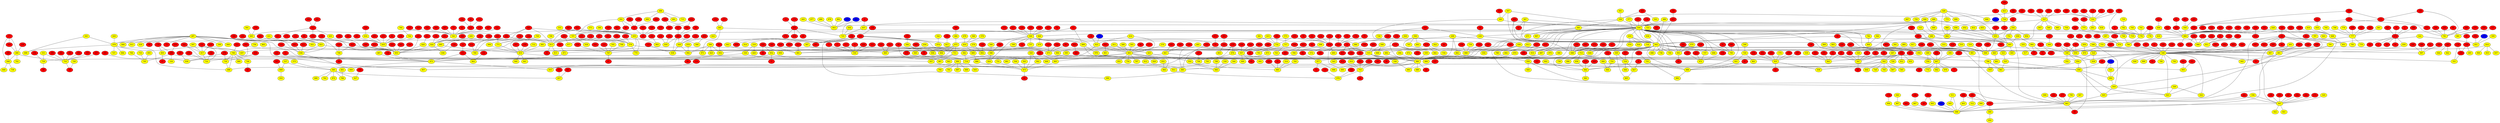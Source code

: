 graph {
0 [style = filled fillcolor = red];
1 [style = filled fillcolor = red];
2 [style = filled fillcolor = red];
3 [style = filled fillcolor = red];
4 [style = filled fillcolor = red];
5 [style = filled fillcolor = red];
6 [style = filled fillcolor = red];
7 [style = filled fillcolor = red];
8 [style = filled fillcolor = red];
9 [style = filled fillcolor = red];
10 [style = filled fillcolor = red];
11 [style = filled fillcolor = red];
12 [style = filled fillcolor = red];
13 [style = filled fillcolor = red];
14 [style = filled fillcolor = red];
15 [style = filled fillcolor = red];
16 [style = filled fillcolor = red];
17 [style = filled fillcolor = red];
18 [style = filled fillcolor = red];
19 [style = filled fillcolor = red];
20 [style = filled fillcolor = red];
21 [style = filled fillcolor = red];
22 [style = filled fillcolor = red];
23 [style = filled fillcolor = red];
24 [style = filled fillcolor = red];
25 [style = filled fillcolor = red];
26 [style = filled fillcolor = red];
27 [style = filled fillcolor = red];
28 [style = filled fillcolor = red];
29 [style = filled fillcolor = red];
30 [style = filled fillcolor = red];
31 [style = filled fillcolor = red];
32 [style = filled fillcolor = red];
33 [style = filled fillcolor = red];
34 [style = filled fillcolor = red];
35 [style = filled fillcolor = red];
36 [style = filled fillcolor = red];
37 [style = filled fillcolor = red];
38 [style = filled fillcolor = red];
39 [style = filled fillcolor = red];
40 [style = filled fillcolor = red];
41 [style = filled fillcolor = red];
42 [style = filled fillcolor = red];
43 [style = filled fillcolor = red];
44 [style = filled fillcolor = red];
45 [style = filled fillcolor = red];
46 [style = filled fillcolor = red];
47 [style = filled fillcolor = red];
48 [style = filled fillcolor = red];
49 [style = filled fillcolor = red];
50 [style = filled fillcolor = red];
51 [style = filled fillcolor = red];
52 [style = filled fillcolor = red];
53 [style = filled fillcolor = red];
54 [style = filled fillcolor = red];
55 [style = filled fillcolor = red];
56 [style = filled fillcolor = red];
57 [style = filled fillcolor = red];
58 [style = filled fillcolor = red];
59 [style = filled fillcolor = red];
60 [style = filled fillcolor = red];
61 [style = filled fillcolor = red];
62 [style = filled fillcolor = red];
63 [style = filled fillcolor = red];
64 [style = filled fillcolor = red];
65 [style = filled fillcolor = red];
66 [style = filled fillcolor = red];
67 [style = filled fillcolor = red];
68 [style = filled fillcolor = red];
69 [style = filled fillcolor = red];
70 [style = filled fillcolor = red];
71 [style = filled fillcolor = red];
72 [style = filled fillcolor = red];
73 [style = filled fillcolor = red];
74 [style = filled fillcolor = red];
75 [style = filled fillcolor = red];
76 [style = filled fillcolor = red];
77 [style = filled fillcolor = red];
78 [style = filled fillcolor = red];
79 [style = filled fillcolor = red];
80 [style = filled fillcolor = red];
81 [style = filled fillcolor = red];
82 [style = filled fillcolor = red];
83 [style = filled fillcolor = red];
84 [style = filled fillcolor = red];
85 [style = filled fillcolor = red];
86 [style = filled fillcolor = red];
87 [style = filled fillcolor = red];
88 [style = filled fillcolor = red];
89 [style = filled fillcolor = red];
90 [style = filled fillcolor = red];
91 [style = filled fillcolor = red];
92 [style = filled fillcolor = red];
93 [style = filled fillcolor = red];
94 [style = filled fillcolor = red];
95 [style = filled fillcolor = red];
96 [style = filled fillcolor = red];
97 [style = filled fillcolor = red];
98 [style = filled fillcolor = red];
99 [style = filled fillcolor = red];
100 [style = filled fillcolor = red];
101 [style = filled fillcolor = red];
102 [style = filled fillcolor = red];
103 [style = filled fillcolor = red];
104 [style = filled fillcolor = red];
105 [style = filled fillcolor = red];
106 [style = filled fillcolor = red];
107 [style = filled fillcolor = red];
108 [style = filled fillcolor = red];
109 [style = filled fillcolor = red];
110 [style = filled fillcolor = red];
111 [style = filled fillcolor = red];
112 [style = filled fillcolor = red];
113 [style = filled fillcolor = red];
114 [style = filled fillcolor = red];
115 [style = filled fillcolor = red];
116 [style = filled fillcolor = red];
117 [style = filled fillcolor = red];
118 [style = filled fillcolor = red];
119 [style = filled fillcolor = red];
120 [style = filled fillcolor = red];
121 [style = filled fillcolor = red];
122 [style = filled fillcolor = red];
123 [style = filled fillcolor = red];
124 [style = filled fillcolor = red];
125 [style = filled fillcolor = red];
126 [style = filled fillcolor = red];
127 [style = filled fillcolor = red];
128 [style = filled fillcolor = red];
129 [style = filled fillcolor = red];
130 [style = filled fillcolor = red];
131 [style = filled fillcolor = red];
132 [style = filled fillcolor = red];
133 [style = filled fillcolor = red];
134 [style = filled fillcolor = red];
135 [style = filled fillcolor = red];
136 [style = filled fillcolor = red];
137 [style = filled fillcolor = red];
138 [style = filled fillcolor = red];
139 [style = filled fillcolor = red];
140 [style = filled fillcolor = red];
141 [style = filled fillcolor = red];
142 [style = filled fillcolor = red];
143 [style = filled fillcolor = red];
144 [style = filled fillcolor = red];
145 [style = filled fillcolor = red];
146 [style = filled fillcolor = red];
147 [style = filled fillcolor = red];
148 [style = filled fillcolor = red];
149 [style = filled fillcolor = red];
150 [style = filled fillcolor = red];
151 [style = filled fillcolor = red];
152 [style = filled fillcolor = red];
153 [style = filled fillcolor = red];
154 [style = filled fillcolor = red];
155 [style = filled fillcolor = red];
156 [style = filled fillcolor = red];
157 [style = filled fillcolor = red];
158 [style = filled fillcolor = red];
159 [style = filled fillcolor = red];
160 [style = filled fillcolor = red];
161 [style = filled fillcolor = red];
162 [style = filled fillcolor = red];
163 [style = filled fillcolor = red];
164 [style = filled fillcolor = red];
165 [style = filled fillcolor = red];
166 [style = filled fillcolor = red];
167 [style = filled fillcolor = red];
168 [style = filled fillcolor = red];
169 [style = filled fillcolor = red];
170 [style = filled fillcolor = red];
171 [style = filled fillcolor = red];
172 [style = filled fillcolor = red];
173 [style = filled fillcolor = red];
174 [style = filled fillcolor = red];
175 [style = filled fillcolor = red];
176 [style = filled fillcolor = red];
177 [style = filled fillcolor = red];
178 [style = filled fillcolor = red];
179 [style = filled fillcolor = red];
180 [style = filled fillcolor = red];
181 [style = filled fillcolor = red];
182 [style = filled fillcolor = red];
183 [style = filled fillcolor = red];
184 [style = filled fillcolor = red];
185 [style = filled fillcolor = red];
186 [style = filled fillcolor = red];
187 [style = filled fillcolor = red];
188 [style = filled fillcolor = red];
189 [style = filled fillcolor = red];
190 [style = filled fillcolor = red];
191 [style = filled fillcolor = red];
192 [style = filled fillcolor = red];
193 [style = filled fillcolor = red];
194 [style = filled fillcolor = red];
195 [style = filled fillcolor = red];
196 [style = filled fillcolor = red];
197 [style = filled fillcolor = red];
198 [style = filled fillcolor = red];
199 [style = filled fillcolor = red];
200 [style = filled fillcolor = red];
201 [style = filled fillcolor = red];
202 [style = filled fillcolor = red];
203 [style = filled fillcolor = red];
204 [style = filled fillcolor = red];
205 [style = filled fillcolor = red];
206 [style = filled fillcolor = red];
207 [style = filled fillcolor = red];
208 [style = filled fillcolor = red];
209 [style = filled fillcolor = red];
210 [style = filled fillcolor = red];
211 [style = filled fillcolor = red];
212 [style = filled fillcolor = red];
213 [style = filled fillcolor = red];
214 [style = filled fillcolor = red];
215 [style = filled fillcolor = red];
216 [style = filled fillcolor = red];
217 [style = filled fillcolor = red];
218 [style = filled fillcolor = red];
219 [style = filled fillcolor = red];
220 [style = filled fillcolor = red];
221 [style = filled fillcolor = red];
222 [style = filled fillcolor = red];
223 [style = filled fillcolor = red];
224 [style = filled fillcolor = red];
225 [style = filled fillcolor = red];
226 [style = filled fillcolor = red];
227 [style = filled fillcolor = red];
228 [style = filled fillcolor = red];
229 [style = filled fillcolor = red];
230 [style = filled fillcolor = red];
231 [style = filled fillcolor = red];
232 [style = filled fillcolor = red];
233 [style = filled fillcolor = red];
234 [style = filled fillcolor = red];
235 [style = filled fillcolor = red];
236 [style = filled fillcolor = red];
237 [style = filled fillcolor = red];
238 [style = filled fillcolor = red];
239 [style = filled fillcolor = red];
240 [style = filled fillcolor = red];
241 [style = filled fillcolor = red];
242 [style = filled fillcolor = red];
243 [style = filled fillcolor = red];
244 [style = filled fillcolor = red];
245 [style = filled fillcolor = red];
246 [style = filled fillcolor = red];
247 [style = filled fillcolor = red];
248 [style = filled fillcolor = red];
249 [style = filled fillcolor = red];
250 [style = filled fillcolor = red];
251 [style = filled fillcolor = red];
252 [style = filled fillcolor = red];
253 [style = filled fillcolor = red];
254 [style = filled fillcolor = red];
255 [style = filled fillcolor = red];
256 [style = filled fillcolor = red];
257 [style = filled fillcolor = red];
258 [style = filled fillcolor = red];
259 [style = filled fillcolor = red];
260 [style = filled fillcolor = red];
261 [style = filled fillcolor = red];
262 [style = filled fillcolor = red];
263 [style = filled fillcolor = red];
264 [style = filled fillcolor = red];
265 [style = filled fillcolor = red];
266 [style = filled fillcolor = red];
267 [style = filled fillcolor = red];
268 [style = filled fillcolor = red];
269 [style = filled fillcolor = red];
270 [style = filled fillcolor = red];
271 [style = filled fillcolor = red];
272 [style = filled fillcolor = red];
273 [style = filled fillcolor = red];
274 [style = filled fillcolor = red];
275 [style = filled fillcolor = red];
276 [style = filled fillcolor = red];
277 [style = filled fillcolor = red];
278 [style = filled fillcolor = red];
279 [style = filled fillcolor = red];
280 [style = filled fillcolor = red];
281 [style = filled fillcolor = red];
282 [style = filled fillcolor = red];
283 [style = filled fillcolor = red];
284 [style = filled fillcolor = red];
285 [style = filled fillcolor = red];
286 [style = filled fillcolor = red];
287 [style = filled fillcolor = red];
288 [style = filled fillcolor = red];
289 [style = filled fillcolor = red];
290 [style = filled fillcolor = red];
291 [style = filled fillcolor = red];
292 [style = filled fillcolor = red];
293 [style = filled fillcolor = red];
294 [style = filled fillcolor = red];
295 [style = filled fillcolor = red];
296 [style = filled fillcolor = red];
297 [style = filled fillcolor = red];
298 [style = filled fillcolor = red];
299 [style = filled fillcolor = red];
300 [style = filled fillcolor = red];
301 [style = filled fillcolor = red];
302 [style = filled fillcolor = red];
303 [style = filled fillcolor = red];
304 [style = filled fillcolor = red];
305 [style = filled fillcolor = red];
306 [style = filled fillcolor = red];
307 [style = filled fillcolor = red];
308 [style = filled fillcolor = red];
309 [style = filled fillcolor = red];
310 [style = filled fillcolor = red];
311 [style = filled fillcolor = red];
312 [style = filled fillcolor = red];
313 [style = filled fillcolor = red];
314 [style = filled fillcolor = red];
315 [style = filled fillcolor = red];
316 [style = filled fillcolor = red];
317 [style = filled fillcolor = red];
318 [style = filled fillcolor = red];
319 [style = filled fillcolor = red];
320 [style = filled fillcolor = red];
321 [style = filled fillcolor = red];
322 [style = filled fillcolor = red];
323 [style = filled fillcolor = red];
324 [style = filled fillcolor = red];
325 [style = filled fillcolor = red];
326 [style = filled fillcolor = red];
327 [style = filled fillcolor = red];
328 [style = filled fillcolor = red];
329 [style = filled fillcolor = red];
330 [style = filled fillcolor = red];
331 [style = filled fillcolor = red];
332 [style = filled fillcolor = red];
333 [style = filled fillcolor = red];
334 [style = filled fillcolor = red];
335 [style = filled fillcolor = red];
336 [style = filled fillcolor = red];
337 [style = filled fillcolor = red];
338 [style = filled fillcolor = red];
339 [style = filled fillcolor = red];
340 [style = filled fillcolor = red];
341 [style = filled fillcolor = red];
342 [style = filled fillcolor = red];
343 [style = filled fillcolor = red];
344 [style = filled fillcolor = red];
345 [style = filled fillcolor = red];
346 [style = filled fillcolor = red];
347 [style = filled fillcolor = red];
348 [style = filled fillcolor = red];
349 [style = filled fillcolor = red];
350 [style = filled fillcolor = red];
351 [style = filled fillcolor = red];
352 [style = filled fillcolor = red];
353 [style = filled fillcolor = red];
354 [style = filled fillcolor = red];
355 [style = filled fillcolor = red];
356 [style = filled fillcolor = red];
357 [style = filled fillcolor = red];
358 [style = filled fillcolor = red];
359 [style = filled fillcolor = red];
360 [style = filled fillcolor = red];
361 [style = filled fillcolor = red];
362 [style = filled fillcolor = red];
363 [style = filled fillcolor = red];
364 [style = filled fillcolor = red];
365 [style = filled fillcolor = red];
366 [style = filled fillcolor = red];
367 [style = filled fillcolor = red];
368 [style = filled fillcolor = red];
369 [style = filled fillcolor = red];
370 [style = filled fillcolor = red];
371 [style = filled fillcolor = red];
372 [style = filled fillcolor = red];
373 [style = filled fillcolor = red];
374 [style = filled fillcolor = red];
375 [style = filled fillcolor = red];
376 [style = filled fillcolor = red];
377 [style = filled fillcolor = red];
378 [style = filled fillcolor = red];
379 [style = filled fillcolor = red];
380 [style = filled fillcolor = red];
381 [style = filled fillcolor = red];
382 [style = filled fillcolor = red];
383 [style = filled fillcolor = red];
384 [style = filled fillcolor = red];
385 [style = filled fillcolor = red];
386 [style = filled fillcolor = red];
387 [style = filled fillcolor = red];
388 [style = filled fillcolor = red];
389 [style = filled fillcolor = red];
390 [style = filled fillcolor = red];
391 [style = filled fillcolor = red];
392 [style = filled fillcolor = red];
393 [style = filled fillcolor = red];
394 [style = filled fillcolor = red];
395 [style = filled fillcolor = red];
396 [style = filled fillcolor = red];
397 [style = filled fillcolor = red];
398 [style = filled fillcolor = red];
399 [style = filled fillcolor = red];
400 [style = filled fillcolor = red];
401 [style = filled fillcolor = red];
402 [style = filled fillcolor = red];
403 [style = filled fillcolor = red];
404 [style = filled fillcolor = red];
405 [style = filled fillcolor = red];
406 [style = filled fillcolor = red];
407 [style = filled fillcolor = red];
408 [style = filled fillcolor = red];
409 [style = filled fillcolor = red];
410 [style = filled fillcolor = red];
411 [style = filled fillcolor = red];
412 [style = filled fillcolor = red];
413 [style = filled fillcolor = red];
414 [style = filled fillcolor = red];
415 [style = filled fillcolor = red];
416 [style = filled fillcolor = red];
417 [style = filled fillcolor = red];
418 [style = filled fillcolor = red];
419 [style = filled fillcolor = red];
420 [style = filled fillcolor = red];
421 [style = filled fillcolor = red];
422 [style = filled fillcolor = red];
423 [style = filled fillcolor = red];
424 [style = filled fillcolor = red];
425 [style = filled fillcolor = red];
426 [style = filled fillcolor = red];
427 [style = filled fillcolor = red];
428 [style = filled fillcolor = red];
429 [style = filled fillcolor = red];
430 [style = filled fillcolor = red];
431 [style = filled fillcolor = red];
432 [style = filled fillcolor = red];
433 [style = filled fillcolor = red];
434 [style = filled fillcolor = red];
435 [style = filled fillcolor = red];
436 [style = filled fillcolor = red];
437 [style = filled fillcolor = red];
438 [style = filled fillcolor = red];
439 [style = filled fillcolor = red];
440 [style = filled fillcolor = red];
441 [style = filled fillcolor = red];
442 [style = filled fillcolor = red];
443 [style = filled fillcolor = red];
444 [style = filled fillcolor = red];
445 [style = filled fillcolor = red];
446 [style = filled fillcolor = red];
447 [style = filled fillcolor = red];
448 [style = filled fillcolor = red];
449 [style = filled fillcolor = red];
450 [style = filled fillcolor = red];
451 [style = filled fillcolor = red];
452 [style = filled fillcolor = red];
453 [style = filled fillcolor = red];
454 [style = filled fillcolor = red];
455 [style = filled fillcolor = red];
456 [style = filled fillcolor = red];
457 [style = filled fillcolor = red];
458 [style = filled fillcolor = red];
459 [style = filled fillcolor = red];
460 [style = filled fillcolor = red];
461 [style = filled fillcolor = red];
462 [style = filled fillcolor = red];
463 [style = filled fillcolor = red];
464 [style = filled fillcolor = red];
465 [style = filled fillcolor = red];
466 [style = filled fillcolor = red];
467 [style = filled fillcolor = red];
468 [style = filled fillcolor = red];
469 [style = filled fillcolor = red];
470 [style = filled fillcolor = red];
471 [style = filled fillcolor = red];
472 [style = filled fillcolor = red];
473 [style = filled fillcolor = red];
474 [style = filled fillcolor = red];
475 [style = filled fillcolor = red];
476 [style = filled fillcolor = blue];
477 [style = filled fillcolor = blue];
478 [style = filled fillcolor = blue];
479 [style = filled fillcolor = blue];
480 [style = filled fillcolor = blue];
481 [style = filled fillcolor = blue];
482 [style = filled fillcolor = blue];
483 [style = filled fillcolor = yellow];
484 [style = filled fillcolor = yellow];
485 [style = filled fillcolor = yellow];
486 [style = filled fillcolor = yellow];
487 [style = filled fillcolor = yellow];
488 [style = filled fillcolor = yellow];
489 [style = filled fillcolor = yellow];
490 [style = filled fillcolor = yellow];
491 [style = filled fillcolor = yellow];
492 [style = filled fillcolor = yellow];
493 [style = filled fillcolor = yellow];
494 [style = filled fillcolor = yellow];
495 [style = filled fillcolor = yellow];
496 [style = filled fillcolor = yellow];
497 [style = filled fillcolor = yellow];
498 [style = filled fillcolor = yellow];
499 [style = filled fillcolor = yellow];
500 [style = filled fillcolor = yellow];
501 [style = filled fillcolor = yellow];
502 [style = filled fillcolor = yellow];
503 [style = filled fillcolor = yellow];
504 [style = filled fillcolor = yellow];
505 [style = filled fillcolor = yellow];
506 [style = filled fillcolor = yellow];
507 [style = filled fillcolor = yellow];
508 [style = filled fillcolor = yellow];
509 [style = filled fillcolor = yellow];
510 [style = filled fillcolor = yellow];
511 [style = filled fillcolor = yellow];
512 [style = filled fillcolor = yellow];
513 [style = filled fillcolor = yellow];
514 [style = filled fillcolor = yellow];
515 [style = filled fillcolor = yellow];
516 [style = filled fillcolor = yellow];
517 [style = filled fillcolor = yellow];
518 [style = filled fillcolor = yellow];
519 [style = filled fillcolor = yellow];
520 [style = filled fillcolor = yellow];
521 [style = filled fillcolor = yellow];
522 [style = filled fillcolor = yellow];
523 [style = filled fillcolor = yellow];
524 [style = filled fillcolor = yellow];
525 [style = filled fillcolor = yellow];
526 [style = filled fillcolor = yellow];
527 [style = filled fillcolor = yellow];
528 [style = filled fillcolor = yellow];
529 [style = filled fillcolor = yellow];
530 [style = filled fillcolor = yellow];
531 [style = filled fillcolor = yellow];
532 [style = filled fillcolor = yellow];
533 [style = filled fillcolor = yellow];
534 [style = filled fillcolor = yellow];
535 [style = filled fillcolor = yellow];
536 [style = filled fillcolor = yellow];
537 [style = filled fillcolor = yellow];
538 [style = filled fillcolor = yellow];
539 [style = filled fillcolor = yellow];
540 [style = filled fillcolor = yellow];
541 [style = filled fillcolor = yellow];
542 [style = filled fillcolor = yellow];
543 [style = filled fillcolor = yellow];
544 [style = filled fillcolor = yellow];
545 [style = filled fillcolor = yellow];
546 [style = filled fillcolor = yellow];
547 [style = filled fillcolor = yellow];
548 [style = filled fillcolor = yellow];
549 [style = filled fillcolor = yellow];
550 [style = filled fillcolor = yellow];
551 [style = filled fillcolor = yellow];
552 [style = filled fillcolor = yellow];
553 [style = filled fillcolor = yellow];
554 [style = filled fillcolor = yellow];
555 [style = filled fillcolor = yellow];
556 [style = filled fillcolor = yellow];
557 [style = filled fillcolor = yellow];
558 [style = filled fillcolor = yellow];
559 [style = filled fillcolor = yellow];
560 [style = filled fillcolor = yellow];
561 [style = filled fillcolor = yellow];
562 [style = filled fillcolor = yellow];
563 [style = filled fillcolor = yellow];
564 [style = filled fillcolor = yellow];
565 [style = filled fillcolor = yellow];
566 [style = filled fillcolor = yellow];
567 [style = filled fillcolor = yellow];
568 [style = filled fillcolor = yellow];
569 [style = filled fillcolor = yellow];
570 [style = filled fillcolor = yellow];
571 [style = filled fillcolor = yellow];
572 [style = filled fillcolor = yellow];
573 [style = filled fillcolor = yellow];
574 [style = filled fillcolor = yellow];
575 [style = filled fillcolor = yellow];
576 [style = filled fillcolor = yellow];
577 [style = filled fillcolor = yellow];
578 [style = filled fillcolor = yellow];
579 [style = filled fillcolor = yellow];
580 [style = filled fillcolor = yellow];
581 [style = filled fillcolor = yellow];
582 [style = filled fillcolor = yellow];
583 [style = filled fillcolor = yellow];
584 [style = filled fillcolor = yellow];
585 [style = filled fillcolor = yellow];
586 [style = filled fillcolor = yellow];
587 [style = filled fillcolor = yellow];
588 [style = filled fillcolor = yellow];
589 [style = filled fillcolor = yellow];
590 [style = filled fillcolor = yellow];
591 [style = filled fillcolor = yellow];
592 [style = filled fillcolor = yellow];
593 [style = filled fillcolor = yellow];
594 [style = filled fillcolor = yellow];
595 [style = filled fillcolor = yellow];
596 [style = filled fillcolor = yellow];
597 [style = filled fillcolor = yellow];
598 [style = filled fillcolor = yellow];
599 [style = filled fillcolor = yellow];
600 [style = filled fillcolor = yellow];
601 [style = filled fillcolor = yellow];
602 [style = filled fillcolor = yellow];
603 [style = filled fillcolor = yellow];
604 [style = filled fillcolor = yellow];
605 [style = filled fillcolor = yellow];
606 [style = filled fillcolor = yellow];
607 [style = filled fillcolor = yellow];
608 [style = filled fillcolor = yellow];
609 [style = filled fillcolor = yellow];
610 [style = filled fillcolor = yellow];
611 [style = filled fillcolor = yellow];
612 [style = filled fillcolor = yellow];
613 [style = filled fillcolor = yellow];
614 [style = filled fillcolor = yellow];
615 [style = filled fillcolor = yellow];
616 [style = filled fillcolor = yellow];
617 [style = filled fillcolor = yellow];
618 [style = filled fillcolor = yellow];
619 [style = filled fillcolor = yellow];
620 [style = filled fillcolor = yellow];
621 [style = filled fillcolor = yellow];
622 [style = filled fillcolor = yellow];
623 [style = filled fillcolor = yellow];
624 [style = filled fillcolor = yellow];
625 [style = filled fillcolor = yellow];
626 [style = filled fillcolor = yellow];
627 [style = filled fillcolor = yellow];
628 [style = filled fillcolor = yellow];
629 [style = filled fillcolor = yellow];
630 [style = filled fillcolor = yellow];
631 [style = filled fillcolor = yellow];
632 [style = filled fillcolor = yellow];
633 [style = filled fillcolor = yellow];
634 [style = filled fillcolor = yellow];
635 [style = filled fillcolor = yellow];
636 [style = filled fillcolor = yellow];
637 [style = filled fillcolor = yellow];
638 [style = filled fillcolor = yellow];
639 [style = filled fillcolor = yellow];
640 [style = filled fillcolor = yellow];
641 [style = filled fillcolor = yellow];
642 [style = filled fillcolor = yellow];
643 [style = filled fillcolor = yellow];
644 [style = filled fillcolor = yellow];
645 [style = filled fillcolor = yellow];
646 [style = filled fillcolor = yellow];
647 [style = filled fillcolor = yellow];
648 [style = filled fillcolor = yellow];
649 [style = filled fillcolor = yellow];
650 [style = filled fillcolor = yellow];
651 [style = filled fillcolor = yellow];
652 [style = filled fillcolor = yellow];
653 [style = filled fillcolor = yellow];
654 [style = filled fillcolor = yellow];
655 [style = filled fillcolor = yellow];
656 [style = filled fillcolor = yellow];
657 [style = filled fillcolor = yellow];
658 [style = filled fillcolor = yellow];
659 [style = filled fillcolor = yellow];
660 [style = filled fillcolor = yellow];
661 [style = filled fillcolor = yellow];
662 [style = filled fillcolor = yellow];
663 [style = filled fillcolor = yellow];
664 [style = filled fillcolor = yellow];
665 [style = filled fillcolor = yellow];
666 [style = filled fillcolor = yellow];
667 [style = filled fillcolor = yellow];
668 [style = filled fillcolor = yellow];
669 [style = filled fillcolor = yellow];
670 [style = filled fillcolor = yellow];
671 [style = filled fillcolor = yellow];
672 [style = filled fillcolor = yellow];
673 [style = filled fillcolor = yellow];
674 [style = filled fillcolor = yellow];
675 [style = filled fillcolor = yellow];
676 [style = filled fillcolor = yellow];
677 [style = filled fillcolor = yellow];
678 [style = filled fillcolor = yellow];
679 [style = filled fillcolor = yellow];
680 [style = filled fillcolor = yellow];
681 [style = filled fillcolor = yellow];
682 [style = filled fillcolor = yellow];
683 [style = filled fillcolor = yellow];
684 [style = filled fillcolor = yellow];
685 [style = filled fillcolor = yellow];
686 [style = filled fillcolor = yellow];
687 [style = filled fillcolor = yellow];
688 [style = filled fillcolor = yellow];
689 [style = filled fillcolor = yellow];
690 [style = filled fillcolor = yellow];
691 [style = filled fillcolor = yellow];
692 [style = filled fillcolor = yellow];
693 [style = filled fillcolor = yellow];
694 [style = filled fillcolor = yellow];
695 [style = filled fillcolor = yellow];
696 [style = filled fillcolor = yellow];
697 [style = filled fillcolor = yellow];
698 [style = filled fillcolor = yellow];
699 [style = filled fillcolor = yellow];
700 [style = filled fillcolor = yellow];
701 [style = filled fillcolor = yellow];
702 [style = filled fillcolor = yellow];
703 [style = filled fillcolor = yellow];
704 [style = filled fillcolor = yellow];
705 [style = filled fillcolor = yellow];
706 [style = filled fillcolor = yellow];
707 [style = filled fillcolor = yellow];
708 [style = filled fillcolor = yellow];
709 [style = filled fillcolor = yellow];
710 [style = filled fillcolor = yellow];
711 [style = filled fillcolor = yellow];
712 [style = filled fillcolor = yellow];
713 [style = filled fillcolor = yellow];
714 [style = filled fillcolor = yellow];
715 [style = filled fillcolor = yellow];
716 [style = filled fillcolor = yellow];
717 [style = filled fillcolor = yellow];
718 [style = filled fillcolor = yellow];
719 [style = filled fillcolor = yellow];
720 [style = filled fillcolor = yellow];
721 [style = filled fillcolor = yellow];
722 [style = filled fillcolor = yellow];
723 [style = filled fillcolor = yellow];
724 [style = filled fillcolor = yellow];
725 [style = filled fillcolor = yellow];
726 [style = filled fillcolor = yellow];
727 [style = filled fillcolor = yellow];
728 [style = filled fillcolor = yellow];
729 [style = filled fillcolor = yellow];
730 [style = filled fillcolor = yellow];
731 [style = filled fillcolor = yellow];
732 [style = filled fillcolor = yellow];
733 [style = filled fillcolor = yellow];
734 [style = filled fillcolor = yellow];
735 [style = filled fillcolor = yellow];
736 [style = filled fillcolor = yellow];
737 [style = filled fillcolor = yellow];
738 [style = filled fillcolor = yellow];
739 [style = filled fillcolor = yellow];
740 [style = filled fillcolor = yellow];
741 [style = filled fillcolor = yellow];
742 [style = filled fillcolor = yellow];
743 [style = filled fillcolor = yellow];
744 [style = filled fillcolor = yellow];
745 [style = filled fillcolor = yellow];
746 [style = filled fillcolor = yellow];
747 [style = filled fillcolor = yellow];
748 [style = filled fillcolor = yellow];
749 [style = filled fillcolor = yellow];
750 [style = filled fillcolor = yellow];
751 [style = filled fillcolor = yellow];
752 [style = filled fillcolor = yellow];
753 [style = filled fillcolor = yellow];
754 [style = filled fillcolor = yellow];
755 [style = filled fillcolor = yellow];
756 [style = filled fillcolor = yellow];
757 [style = filled fillcolor = yellow];
758 [style = filled fillcolor = yellow];
759 [style = filled fillcolor = yellow];
760 [style = filled fillcolor = yellow];
761 [style = filled fillcolor = yellow];
762 [style = filled fillcolor = yellow];
763 [style = filled fillcolor = yellow];
764 [style = filled fillcolor = yellow];
765 [style = filled fillcolor = yellow];
766 [style = filled fillcolor = yellow];
767 [style = filled fillcolor = yellow];
768 [style = filled fillcolor = yellow];
769 [style = filled fillcolor = yellow];
770 [style = filled fillcolor = yellow];
771 [style = filled fillcolor = yellow];
772 [style = filled fillcolor = yellow];
773 [style = filled fillcolor = yellow];
774 [style = filled fillcolor = yellow];
775 [style = filled fillcolor = yellow];
776 [style = filled fillcolor = yellow];
777 [style = filled fillcolor = yellow];
778 [style = filled fillcolor = yellow];
779 [style = filled fillcolor = yellow];
780 [style = filled fillcolor = yellow];
781 [style = filled fillcolor = yellow];
782 [style = filled fillcolor = yellow];
783 [style = filled fillcolor = yellow];
784 [style = filled fillcolor = yellow];
785 [style = filled fillcolor = yellow];
786 [style = filled fillcolor = yellow];
787 [style = filled fillcolor = yellow];
788 [style = filled fillcolor = yellow];
789 [style = filled fillcolor = yellow];
790 [style = filled fillcolor = yellow];
791 [style = filled fillcolor = yellow];
792 [style = filled fillcolor = yellow];
793 [style = filled fillcolor = yellow];
794 [style = filled fillcolor = yellow];
795 [style = filled fillcolor = yellow];
796 [style = filled fillcolor = yellow];
797 [style = filled fillcolor = yellow];
798 [style = filled fillcolor = yellow];
799 [style = filled fillcolor = yellow];
800 [style = filled fillcolor = yellow];
801 [style = filled fillcolor = yellow];
802 [style = filled fillcolor = yellow];
803 [style = filled fillcolor = yellow];
804 [style = filled fillcolor = yellow];
805 [style = filled fillcolor = yellow];
806 [style = filled fillcolor = yellow];
807 [style = filled fillcolor = yellow];
808 [style = filled fillcolor = yellow];
809 [style = filled fillcolor = yellow];
810 [style = filled fillcolor = yellow];
811 [style = filled fillcolor = yellow];
812 [style = filled fillcolor = yellow];
813 [style = filled fillcolor = yellow];
814 [style = filled fillcolor = yellow];
815 [style = filled fillcolor = yellow];
816 [style = filled fillcolor = yellow];
817 [style = filled fillcolor = yellow];
818 [style = filled fillcolor = yellow];
819 [style = filled fillcolor = yellow];
820 [style = filled fillcolor = yellow];
821 [style = filled fillcolor = yellow];
822 [style = filled fillcolor = yellow];
823 [style = filled fillcolor = yellow];
824 [style = filled fillcolor = yellow];
825 [style = filled fillcolor = yellow];
826 [style = filled fillcolor = yellow];
827 [style = filled fillcolor = yellow];
828 [style = filled fillcolor = yellow];
829 [style = filled fillcolor = yellow];
830 [style = filled fillcolor = yellow];
831 [style = filled fillcolor = yellow];
832 [style = filled fillcolor = yellow];
833 [style = filled fillcolor = yellow];
834 [style = filled fillcolor = yellow];
835 [style = filled fillcolor = yellow];
836 [style = filled fillcolor = yellow];
837 [style = filled fillcolor = yellow];
838 [style = filled fillcolor = yellow];
839 [style = filled fillcolor = yellow];
840 [style = filled fillcolor = yellow];
841 [style = filled fillcolor = yellow];
842 [style = filled fillcolor = yellow];
843 [style = filled fillcolor = yellow];
844 [style = filled fillcolor = yellow];
845 [style = filled fillcolor = yellow];
846 [style = filled fillcolor = yellow];
847 [style = filled fillcolor = yellow];
848 [style = filled fillcolor = yellow];
849 [style = filled fillcolor = yellow];
850 [style = filled fillcolor = yellow];
851 [style = filled fillcolor = yellow];
852 [style = filled fillcolor = yellow];
853 [style = filled fillcolor = yellow];
854 [style = filled fillcolor = yellow];
855 [style = filled fillcolor = yellow];
856 [style = filled fillcolor = yellow];
857 [style = filled fillcolor = yellow];
858 [style = filled fillcolor = yellow];
859 [style = filled fillcolor = yellow];
860 [style = filled fillcolor = yellow];
861 [style = filled fillcolor = yellow];
862 [style = filled fillcolor = yellow];
863 [style = filled fillcolor = yellow];
864 [style = filled fillcolor = yellow];
865 [style = filled fillcolor = yellow];
866 [style = filled fillcolor = yellow];
867 [style = filled fillcolor = yellow];
868 [style = filled fillcolor = yellow];
869 [style = filled fillcolor = yellow];
870 [style = filled fillcolor = yellow];
871 [style = filled fillcolor = yellow];
872 [style = filled fillcolor = yellow];
873 [style = filled fillcolor = yellow];
874 [style = filled fillcolor = yellow];
875 [style = filled fillcolor = yellow];
876 [style = filled fillcolor = yellow];
877 [style = filled fillcolor = yellow];
878 [style = filled fillcolor = yellow];
879 [style = filled fillcolor = yellow];
880 [style = filled fillcolor = yellow];
881 [style = filled fillcolor = yellow];
882 [style = filled fillcolor = yellow];
883 [style = filled fillcolor = yellow];
884 [style = filled fillcolor = yellow];
885 [style = filled fillcolor = yellow];
886 [style = filled fillcolor = yellow];
887 [style = filled fillcolor = yellow];
888 [style = filled fillcolor = yellow];
889 [style = filled fillcolor = yellow];
890 [style = filled fillcolor = yellow];
891 [style = filled fillcolor = yellow];
892 [style = filled fillcolor = yellow];
893 [style = filled fillcolor = yellow];
894 [style = filled fillcolor = yellow];
895 [style = filled fillcolor = yellow];
896 [style = filled fillcolor = yellow];
897 [style = filled fillcolor = yellow];
898 [style = filled fillcolor = yellow];
899 [style = filled fillcolor = yellow];
900 [style = filled fillcolor = yellow];
901 [style = filled fillcolor = yellow];
902 [style = filled fillcolor = yellow];
903 [style = filled fillcolor = yellow];
904 [style = filled fillcolor = yellow];
905 [style = filled fillcolor = yellow];
906 [style = filled fillcolor = yellow];
907 [style = filled fillcolor = yellow];
908 [style = filled fillcolor = yellow];
909 [style = filled fillcolor = yellow];
910 [style = filled fillcolor = yellow];
911 [style = filled fillcolor = yellow];
912 [style = filled fillcolor = yellow];
913 [style = filled fillcolor = yellow];
914 [style = filled fillcolor = yellow];
915 [style = filled fillcolor = yellow];
916 [style = filled fillcolor = yellow];
917 [style = filled fillcolor = yellow];
918 [style = filled fillcolor = yellow];
919 [style = filled fillcolor = yellow];
920 [style = filled fillcolor = yellow];
921 [style = filled fillcolor = yellow];
922 [style = filled fillcolor = yellow];
923 [style = filled fillcolor = yellow];
924 [style = filled fillcolor = yellow];
925 [style = filled fillcolor = yellow];
926 [style = filled fillcolor = yellow];
927 [style = filled fillcolor = yellow];
928 [style = filled fillcolor = yellow];
929 [style = filled fillcolor = yellow];
930 [style = filled fillcolor = yellow];
931 [style = filled fillcolor = yellow];
932 [style = filled fillcolor = yellow];
933 [style = filled fillcolor = yellow];
934 [style = filled fillcolor = yellow];
935 [style = filled fillcolor = yellow];
936 [style = filled fillcolor = yellow];
937 [style = filled fillcolor = yellow];
938 [style = filled fillcolor = yellow];
939 [style = filled fillcolor = yellow];
940 [style = filled fillcolor = yellow];
941 [style = filled fillcolor = yellow];
942 [style = filled fillcolor = yellow];
943 [style = filled fillcolor = yellow];
944 [style = filled fillcolor = yellow];
945 [style = filled fillcolor = yellow];
946 [style = filled fillcolor = yellow];
947 [style = filled fillcolor = yellow];
948 [style = filled fillcolor = yellow];
949 [style = filled fillcolor = yellow];
950 [style = filled fillcolor = yellow];
951 [style = filled fillcolor = yellow];
952 [style = filled fillcolor = yellow];
953 [style = filled fillcolor = yellow];
954 [style = filled fillcolor = yellow];
955 [style = filled fillcolor = yellow];
956 [style = filled fillcolor = yellow];
957 [style = filled fillcolor = yellow];
958 [style = filled fillcolor = yellow];
959 [style = filled fillcolor = yellow];
960 [style = filled fillcolor = yellow];
961 [style = filled fillcolor = yellow];
962 [style = filled fillcolor = yellow];
963 [style = filled fillcolor = yellow];
964 [style = filled fillcolor = yellow];
965 [style = filled fillcolor = yellow];
966 [style = filled fillcolor = yellow];
967 [style = filled fillcolor = yellow];
968 [style = filled fillcolor = yellow];
969 [style = filled fillcolor = yellow];
970 [style = filled fillcolor = yellow];
971 [style = filled fillcolor = yellow];
972 [style = filled fillcolor = yellow];
973 [style = filled fillcolor = yellow];
974 [style = filled fillcolor = yellow];
975 [style = filled fillcolor = yellow];
976 [style = filled fillcolor = yellow];
977 [style = filled fillcolor = yellow];
978 [style = filled fillcolor = yellow];
979 [style = filled fillcolor = yellow];
980 [style = filled fillcolor = yellow];
981 [style = filled fillcolor = yellow];
982 [style = filled fillcolor = yellow];
983 [style = filled fillcolor = yellow];
984 [style = filled fillcolor = yellow];
985 [style = filled fillcolor = yellow];
986 [style = filled fillcolor = yellow];
987 [style = filled fillcolor = yellow];
988 [style = filled fillcolor = yellow];
989 [style = filled fillcolor = yellow];
990 [style = filled fillcolor = yellow];
991 [style = filled fillcolor = yellow];
992 [style = filled fillcolor = yellow];
993 [style = filled fillcolor = yellow];
994 [style = filled fillcolor = yellow];
995 [style = filled fillcolor = yellow];
996 [style = filled fillcolor = yellow];
997 [style = filled fillcolor = yellow];
998 [style = filled fillcolor = yellow];
999 [style = filled fillcolor = yellow];
143 -- 835;
0 -- 474;
135 -- 968;
184 -- 663;
185 -- 56;
167 -- 753;
158 -- 636;
163 -- 985;
163 -- 557;
141 -- 871;
177 -- 648;
178 -- 299;
139 -- 835;
149 -- 532;
140 -- 310;
136 -- 986;
165 -- 641;
162 -- 969;
152 -- 532;
160 -- 461;
156 -- 335;
138 -- 804;
148 -- 972;
168 -- 813;
179 -- 551;
185 -- 923;
186 -- 548;
176 -- 904;
143 -- 853;
151 -- 722;
133 -- 724;
178 -- 805;
179 -- 310;
159 -- 322;
160 -- 836;
144 -- 722;
146 -- 624;
155 -- 491;
140 -- 485;
132 -- 639;
170 -- 535;
180 -- 6;
181 -- 185;
181 -- 963;
182 -- 997;
183 -- 963;
184 -- 28;
190 -- 430;
190 -- 674;
190 -- 817;
190 -- 834;
190 -- 873;
166 -- 875;
154 -- 218;
172 -- 500;
151 -- 617;
164 -- 978;
151 -- 637;
147 -- 541;
161 -- 641;
174 -- 203;
175 -- 970;
185 -- 327;
185 -- 328;
185 -- 397;
177 -- 204;
177 -- 486;
171 -- 683;
185 -- 398;
185 -- 472;
185 -- 791;
134 -- 630;
169 -- 532;
157 -- 991;
137 -- 993;
134 -- 341;
153 -- 866;
142 -- 802;
150 -- 969;
170 -- 256;
170 -- 515;
145 -- 641;
168 -- 768;
173 -- 823;
196 -- 981;
197 -- 939;
198 -- 6;
199 -- 819;
200 -- 939;
201 -- 300;
201 -- 700;
202 -- 46;
203 -- 48;
203 -- 274;
203 -- 458;
203 -- 725;
204 -- 486;
205 -- 695;
205 -- 771;
206 -- 787;
207 -- 819;
208 -- 6;
209 -- 46;
210 -- 787;
211 -- 958;
212 -- 706;
213 -- 818;
214 -- 515;
214 -- 562;
214 -- 716;
215 -- 881;
216 -- 956;
217 -- 500;
218 -- 295;
218 -- 515;
219 -- 968;
220 -- 988;
221 -- 965;
222 -- 266;
222 -- 294;
223 -- 972;
224 -- 454;
225 -- 853;
226 -- 315;
226 -- 988;
227 -- 291;
227 -- 682;
228 -- 532;
229 -- 266;
229 -- 294;
230 -- 892;
231 -- 850;
187 -- 326;
188 -- 667;
189 -- 907;
190 -- 303;
190 -- 361;
190 -- 409;
190 -- 914;
190 -- 990;
191 -- 454;
192 -- 901;
193 -- 541;
194 -- 455;
195 -- 703;
2 -- 474;
3 -- 550;
4 -- 657;
4 -- 725;
5 -- 249;
5 -- 549;
6 -- 46;
6 -- 707;
8 -- 719;
9 -- 827;
10 -- 413;
11 -- 875;
12 -- 203;
13 -- 500;
13 -- 899;
14 -- 130;
14 -- 366;
14 -- 427;
14 -- 515;
14 -- 995;
15 -- 997;
16 -- 549;
16 -- 859;
17 -- 550;
18 -- 642;
18 -- 665;
19 -- 666;
20 -- 554;
21 -- 965;
22 -- 547;
22 -- 843;
23 -- 547;
24 -- 547;
25 -- 547;
25 -- 843;
26 -- 547;
27 -- 547;
29 -- 858;
30 -- 548;
31 -- 548;
31 -- 550;
31 -- 787;
32 -- 548;
74 -- 400;
75 -- 541;
76 -- 500;
77 -- 626;
78 -- 454;
79 -- 218;
80 -- 492;
81 -- 898;
82 -- 977;
83 -- 954;
84 -- 969;
84 -- 991;
85 -- 811;
85 -- 988;
86 -- 423;
86 -- 796;
86 -- 836;
87 -- 576;
87 -- 813;
88 -- 873;
89 -- 638;
90 -- 714;
90 -- 804;
91 -- 351;
92 -- 541;
93 -- 492;
93 -- 866;
94 -- 835;
95 -- 785;
96 -- 683;
97 -- 140;
98 -- 322;
99 -- 218;
100 -- 621;
101 -- 797;
101 -- 969;
102 -- 557;
103 -- 541;
104 -- 557;
105 -- 817;
106 -- 835;
107 -- 541;
108 -- 635;
109 -- 624;
110 -- 978;
111 -- 627;
112 -- 811;
113 -- 630;
113 -- 723;
114 -- 576;
114 -- 813;
114 -- 877;
115 -- 322;
116 -- 933;
117 -- 550;
118 -- 873;
119 -- 972;
120 -- 626;
121 -- 969;
122 -- 541;
123 -- 823;
123 -- 853;
124 -- 836;
125 -- 811;
126 -- 623;
127 -- 400;
128 -- 901;
129 -- 190;
131 -- 218;
232 -- 291;
233 -- 454;
234 -- 988;
235 -- 500;
236 -- 486;
237 -- 703;
238 -- 271;
238 -- 781;
239 -- 777;
240 -- 775;
241 -- 777;
242 -- 744;
243 -- 775;
244 -- 781;
245 -- 781;
246 -- 781;
247 -- 794;
248 -- 777;
250 -- 855;
251 -- 560;
252 -- 532;
253 -- 576;
254 -- 422;
254 -- 969;
255 -- 753;
257 -- 500;
258 -- 968;
259 -- 299;
260 -- 515;
261 -- 624;
262 -- 527;
263 -- 548;
263 -- 550;
264 -- 311;
265 -- 969;
267 -- 956;
268 -- 969;
269 -- 271;
269 -- 272;
269 -- 276;
270 -- 781;
271 -- 273;
271 -- 276;
272 -- 276;
272 -- 781;
273 -- 781;
275 -- 776;
275 -- 778;
276 -- 776;
277 -- 963;
278 -- 670;
278 -- 794;
279 -- 548;
280 -- 472;
280 -- 512;
281 -- 548;
281 -- 661;
282 -- 907;
282 -- 963;
283 -- 907;
284 -- 472;
284 -- 903;
285 -- 661;
285 -- 842;
285 -- 844;
286 -- 474;
287 -- 474;
288 -- 997;
289 -- 550;
290 -- 666;
291 -- 337;
292 -- 823;
293 -- 722;
293 -- 768;
294 -- 400;
296 -- 703;
297 -- 855;
298 -- 648;
299 -- 539;
299 -- 692;
299 -- 795;
300 -- 647;
300 -- 939;
301 -- 312;
302 -- 318;
304 -- 635;
304 -- 885;
305 -- 732;
306 -- 624;
307 -- 809;
308 -- 312;
309 -- 532;
309 -- 719;
310 -- 551;
311 -- 836;
312 -- 319;
312 -- 411;
312 -- 605;
313 -- 866;
314 -- 752;
316 -- 855;
317 -- 688;
318 -- 43;
318 -- 803;
318 -- 933;
320 -- 835;
321 -- 955;
322 -- 541;
323 -- 969;
324 -- 816;
325 -- 454;
325 -- 732;
326 -- 393;
326 -- 472;
327 -- 548;
329 -- 549;
329 -- 859;
330 -- 843;
331 -- 843;
332 -- 830;
333 -- 550;
334 -- 758;
335 -- 502;
335 -- 632;
335 -- 647;
335 -- 692;
335 -- 729;
335 -- 758;
335 -- 892;
335 -- 912;
336 -- 927;
338 -- 868;
339 -- 423;
340 -- 983;
342 -- 617;
342 -- 722;
343 -- 853;
344 -- 853;
345 -- 881;
346 -- 500;
347 -- 835;
348 -- 970;
349 -- 493;
350 -- 688;
351 -- 969;
352 -- 855;
353 -- 527;
354 -- 873;
355 -- 527;
356 -- 624;
357 -- 534;
358 -- 588;
359 -- 643;
360 -- 576;
362 -- 688;
363 -- 683;
363 -- 801;
364 -- 951;
365 -- 835;
367 -- 724;
368 -- 853;
369 -- 761;
370 -- 714;
371 -- 753;
372 -- 688;
373 -- 500;
374 -- 885;
375 -- 491;
376 -- 969;
377 -- 46;
378 -- 584;
379 -- 730;
379 -- 939;
380 -- 484;
381 -- 635;
381 -- 799;
382 -- 703;
383 -- 703;
384 -- 703;
385 -- 527;
386 -- 532;
386 -- 558;
387 -- 907;
388 -- 997;
389 -- 399;
389 -- 635;
389 -- 768;
389 -- 813;
390 -- 785;
391 -- 548;
392 -- 548;
393 -- 548;
394 -- 651;
395 -- 548;
396 -- 907;
398 -- 548;
399 -- 414;
399 -- 813;
399 -- 853;
400 -- 590;
400 -- 626;
400 -- 639;
400 -- 830;
401 -- 627;
402 -- 469;
403 -- 635;
404 -- 541;
405 -- 930;
406 -- 503;
406 -- 558;
407 -- 930;
408 -- 590;
408 -- 626;
410 -- 617;
410 -- 637;
411 -- 823;
412 -- 753;
413 -- 802;
413 -- 875;
414 -- 768;
415 -- 70;
416 -- 548;
417 -- 549;
417 -- 859;
418 -- 666;
419 -- 830;
420 -- 841;
420 -- 843;
421 -- 820;
423 -- 796;
423 -- 992;
424 -- 875;
425 -- 868;
425 -- 969;
426 -- 813;
426 -- 877;
428 -- 796;
428 -- 853;
429 -- 986;
430 -- 866;
431 -- 835;
432 -- 635;
432 -- 813;
433 -- 853;
434 -- 638;
434 -- 728;
435 -- 722;
436 -- 688;
437 -- 576;
437 -- 768;
438 -- 730;
439 -- 694;
440 -- 869;
441 -- 955;
442 -- 755;
443 -- 647;
444 -- 647;
445 -- 998;
446 -- 907;
447 -- 548;
448 -- 661;
449 -- 855;
450 -- 991;
451 -- 883;
452 -- 532;
453 -- 576;
454 -- 493;
454 -- 572;
455 -- 630;
455 -- 642;
456 -- 36;
456 -- 952;
456 -- 959;
457 -- 966;
459 -- 787;
460 -- 892;
461 -- 836;
462 -- 981;
463 -- 981;
464 -- 557;
465 -- 970;
466 -- 557;
467 -- 541;
468 -- 630;
468 -- 642;
468 -- 688;
469 -- 794;
470 -- 907;
471 -- 546;
472 -- 949;
472 -- 998;
473 -- 655;
474 -- 1;
474 -- 50;
474 -- 54;
474 -- 55;
474 -- 650;
475 -- 548;
476 -- 521;
476 -- 902;
477 -- 623;
478 -- 953;
479 -- 651;
480 -- 998;
481 -- 656;
482 -- 953;
483 -- 548;
483 -- 661;
483 -- 859;
483 -- 907;
484 -- 675;
486 -- 648;
486 -- 702;
486 -- 703;
487 -- 502;
488 -- 630;
488 -- 642;
489 -- 630;
489 -- 640;
489 -- 642;
489 -- 812;
490 -- 559;
490 -- 647;
491 -- 622;
491 -- 848;
491 -- 971;
492 -- 980;
494 -- 980;
495 -- 557;
495 -- 985;
496 -- 592;
496 -- 715;
496 -- 890;
496 -- 891;
497 -- 68;
497 -- 73;
497 -- 598;
497 -- 609;
497 -- 629;
497 -- 676;
497 -- 756;
497 -- 857;
497 -- 863;
497 -- 908;
497 -- 913;
497 -- 943;
498 -- 647;
499 -- 658;
499 -- 662;
499 -- 676;
499 -- 888;
500 -- 70;
500 -- 72;
500 -- 515;
500 -- 568;
500 -- 757;
500 -- 769;
500 -- 824;
500 -- 899;
501 -- 558;
502 -- 565;
502 -- 585;
502 -- 604;
502 -- 726;
502 -- 765;
502 -- 807;
502 -- 936;
504 -- 973;
505 -- 534;
505 -- 865;
506 -- 603;
506 -- 747;
506 -- 822;
506 -- 968;
507 -- 560;
507 -- 630;
507 -- 642;
508 -- 515;
508 -- 606;
509 -- 651;
510 -- 666;
511 -- 905;
511 -- 998;
512 -- 998;
513 -- 666;
514 -- 965;
515 -- 39;
515 -- 534;
515 -- 536;
515 -- 543;
515 -- 684;
515 -- 977;
516 -- 666;
517 -- 654;
518 -- 843;
519 -- 538;
519 -- 829;
520 -- 907;
521 -- 902;
522 -- 651;
522 -- 791;
523 -- 525;
524 -- 654;
524 -- 838;
525 -- 858;
525 -- 861;
526 -- 923;
526 -- 924;
526 -- 925;
527 -- 540;
527 -- 630;
527 -- 642;
527 -- 685;
527 -- 734;
527 -- 957;
528 -- 547;
529 -- 646;
529 -- 655;
529 -- 664;
529 -- 750;
529 -- 773;
529 -- 808;
529 -- 846;
529 -- 847;
530 -- 960;
531 -- 703;
531 -- 758;
532 -- 618;
532 -- 851;
533 -- 680;
534 -- 564;
534 -- 827;
535 -- 980;
536 -- 993;
537 -- 585;
537 -- 809;
538 -- 690;
538 -- 875;
541 -- 624;
542 -- 674;
544 -- 960;
545 -- 676;
545 -- 698;
546 -- 549;
546 -- 918;
546 -- 997;
547 -- 33;
548 -- 52;
548 -- 53;
548 -- 551;
548 -- 654;
548 -- 786;
548 -- 789;
548 -- 792;
548 -- 838;
548 -- 902;
548 -- 923;
548 -- 924;
548 -- 926;
548 -- 945;
548 -- 999;
549 -- 49;
549 -- 552;
549 -- 654;
549 -- 838;
553 -- 707;
554 -- 655;
554 -- 665;
554 -- 751;
554 -- 854;
555 -- 57;
556 -- 907;
556 -- 963;
557 -- 63;
557 -- 669;
557 -- 980;
558 -- 583;
558 -- 630;
558 -- 642;
560 -- 630;
560 -- 642;
561 -- 981;
563 -- 973;
566 -- 810;
567 -- 65;
567 -- 630;
567 -- 642;
568 -- 588;
569 -- 714;
570 -- 683;
571 -- 635;
573 -- 717;
574 -- 804;
575 -- 585;
576 -- 637;
576 -- 770;
576 -- 915;
577 -- 630;
577 -- 642;
578 -- 855;
579 -- 810;
580 -- 684;
581 -- 732;
582 -- 714;
583 -- 671;
583 -- 719;
583 -- 897;
584 -- 58;
584 -- 711;
585 -- 627;
585 -- 668;
585 -- 762;
585 -- 766;
585 -- 872;
585 -- 927;
586 -- 635;
587 -- 894;
588 -- 824;
589 -- 683;
591 -- 885;
592 -- 6;
592 -- 60;
592 -- 707;
593 -- 683;
594 -- 800;
595 -- 690;
596 -- 625;
596 -- 954;
596 -- 971;
596 -- 992;
597 -- 617;
599 -- 720;
600 -- 624;
601 -- 766;
602 -- 892;
605 -- 853;
607 -- 970;
608 -- 714;
610 -- 753;
611 -- 683;
611 -- 825;
611 -- 994;
612 -- 985;
613 -- 682;
614 -- 623;
614 -- 683;
615 -- 675;
615 -- 732;
615 -- 986;
616 -- 868;
617 -- 722;
619 -- 733;
620 -- 676;
621 -- 724;
623 -- 683;
623 -- 714;
624 -- 636;
624 -- 853;
626 -- 639;
626 -- 992;
628 -- 821;
628 -- 969;
630 -- 633;
630 -- 634;
630 -- 638;
630 -- 642;
630 -- 665;
630 -- 686;
630 -- 687;
630 -- 688;
630 -- 707;
630 -- 713;
630 -- 714;
630 -- 725;
630 -- 736;
630 -- 737;
630 -- 740;
630 -- 776;
630 -- 782;
630 -- 785;
630 -- 806;
630 -- 828;
630 -- 848;
630 -- 892;
630 -- 898;
630 -- 901;
630 -- 915;
630 -- 956;
630 -- 963;
630 -- 968;
630 -- 969;
630 -- 980;
630 -- 981;
631 -- 823;
633 -- 642;
633 -- 718;
633 -- 874;
633 -- 916;
634 -- 642;
635 -- 770;
635 -- 813;
635 -- 815;
635 -- 983;
638 -- 642;
638 -- 980;
641 -- 763;
641 -- 961;
642 -- 686;
642 -- 687;
642 -- 688;
642 -- 713;
642 -- 714;
642 -- 736;
642 -- 737;
642 -- 740;
642 -- 785;
642 -- 806;
642 -- 828;
642 -- 881;
642 -- 892;
642 -- 898;
642 -- 901;
642 -- 915;
642 -- 956;
642 -- 968;
642 -- 980;
642 -- 981;
643 -- 881;
644 -- 725;
645 -- 953;
646 -- 647;
646 -- 656;
646 -- 657;
646 -- 664;
646 -- 953;
647 -- 7;
647 -- 44;
647 -- 772;
647 -- 962;
647 -- 979;
648 -- 649;
648 -- 739;
650 -- 987;
652 -- 655;
653 -- 655;
654 -- 858;
654 -- 861;
655 -- 665;
655 -- 666;
655 -- 966;
656 -- 664;
656 -- 963;
657 -- 725;
658 -- 788;
658 -- 934;
658 -- 963;
658 -- 987;
659 -- 665;
659 -- 964;
660 -- 664;
660 -- 665;
661 -- 53;
661 -- 945;
661 -- 998;
662 -- 786;
663 -- 998;
664 -- 665;
665 -- 666;
665 -- 840;
665 -- 845;
667 -- 998;
670 -- 794;
670 -- 855;
672 -- 980;
673 -- 763;
675 -- 711;
675 -- 819;
675 -- 871;
675 -- 875;
675 -- 881;
675 -- 894;
676 -- 698;
676 -- 706;
676 -- 727;
676 -- 884;
676 -- 888;
677 -- 953;
678 -- 810;
679 -- 901;
680 -- 733;
680 -- 968;
681 -- 777;
682 -- 980;
683 -- 754;
683 -- 767;
683 -- 826;
683 -- 832;
683 -- 849;
683 -- 852;
683 -- 864;
683 -- 883;
683 -- 943;
687 -- 714;
687 -- 980;
688 -- 738;
689 -- 953;
690 -- 697;
690 -- 699;
690 -- 701;
690 -- 704;
690 -- 911;
691 -- 819;
693 -- 795;
694 -- 819;
695 -- 706;
695 -- 819;
696 -- 700;
703 -- 35;
705 -- 787;
706 -- 730;
706 -- 748;
706 -- 888;
706 -- 889;
706 -- 937;
707 -- 708;
707 -- 771;
707 -- 938;
708 -- 787;
709 -- 771;
709 -- 819;
710 -- 795;
711 -- 887;
711 -- 937;
712 -- 819;
713 -- 831;
713 -- 856;
713 -- 880;
713 -- 896;
714 -- 857;
714 -- 935;
716 -- 980;
717 -- 43;
717 -- 721;
720 -- 831;
720 -- 862;
724 -- 34;
724 -- 812;
730 -- 888;
731 -- 973;
732 -- 43;
732 -- 761;
733 -- 870;
733 -- 987;
735 -- 742;
737 -- 972;
741 -- 776;
742 -- 776;
743 -- 776;
744 -- 780;
745 -- 777;
746 -- 777;
747 -- 968;
748 -- 45;
749 -- 35;
752 -- 944;
753 -- 69;
753 -- 978;
755 -- 898;
755 -- 984;
758 -- 59;
759 -- 968;
760 -- 764;
763 -- 911;
764 -- 835;
771 -- 819;
774 -- 777;
775 -- 776;
776 -- 780;
777 -- 779;
777 -- 780;
777 -- 783;
782 -- 800;
784 -- 795;
786 -- 858;
786 -- 861;
786 -- 919;
787 -- 67;
788 -- 839;
790 -- 963;
791 -- 918;
793 -- 965;
796 -- 66;
797 -- 951;
798 -- 960;
799 -- 813;
804 -- 849;
805 -- 47;
809 -- 910;
810 -- 869;
810 -- 994;
813 -- 64;
813 -- 815;
814 -- 833;
814 -- 837;
814 -- 900;
814 -- 987;
816 -- 835;
818 -- 868;
819 -- 887;
819 -- 940;
819 -- 941;
820 -- 853;
823 -- 836;
823 -- 853;
825 -- 932;
827 -- 865;
831 -- 898;
832 -- 864;
834 -- 873;
835 -- 853;
836 -- 909;
839 -- 858;
839 -- 861;
839 -- 918;
839 -- 920;
840 -- 841;
848 -- 879;
850 -- 870;
855 -- 41;
855 -- 936;
856 -- 892;
858 -- 902;
858 -- 923;
858 -- 925;
860 -- 956;
867 -- 875;
868 -- 951;
869 -- 886;
871 -- 875;
875 -- 909;
875 -- 933;
876 -- 953;
878 -- 992;
879 -- 954;
879 -- 992;
880 -- 944;
880 -- 955;
882 -- 953;
883 -- 973;
885 -- 931;
886 -- 973;
892 -- 982;
893 -- 956;
895 -- 981;
898 -- 984;
899 -- 976;
899 -- 980;
901 -- 61;
902 -- 918;
903 -- 998;
904 -- 998;
905 -- 998;
906 -- 998;
907 -- 921;
907 -- 922;
907 -- 998;
911 -- 978;
917 -- 981;
918 -- 923;
918 -- 925;
925 -- 963;
928 -- 986;
929 -- 942;
929 -- 973;
930 -- 969;
932 -- 960;
932 -- 965;
937 -- 960;
942 -- 973;
946 -- 967;
947 -- 963;
948 -- 963;
949 -- 950;
952 -- 37;
952 -- 40;
952 -- 961;
958 -- 969;
963 -- 49;
963 -- 998;
964 -- 51;
964 -- 57;
967 -- 998;
969 -- 42;
969 -- 970;
969 -- 988;
973 -- 62;
974 -- 980;
975 -- 980;
976 -- 980;
977 -- 71;
977 -- 996;
980 -- 38;
980 -- 985;
980 -- 989;
980 -- 993;
980 -- 995;
980 -- 996;
985 -- 990;
}
